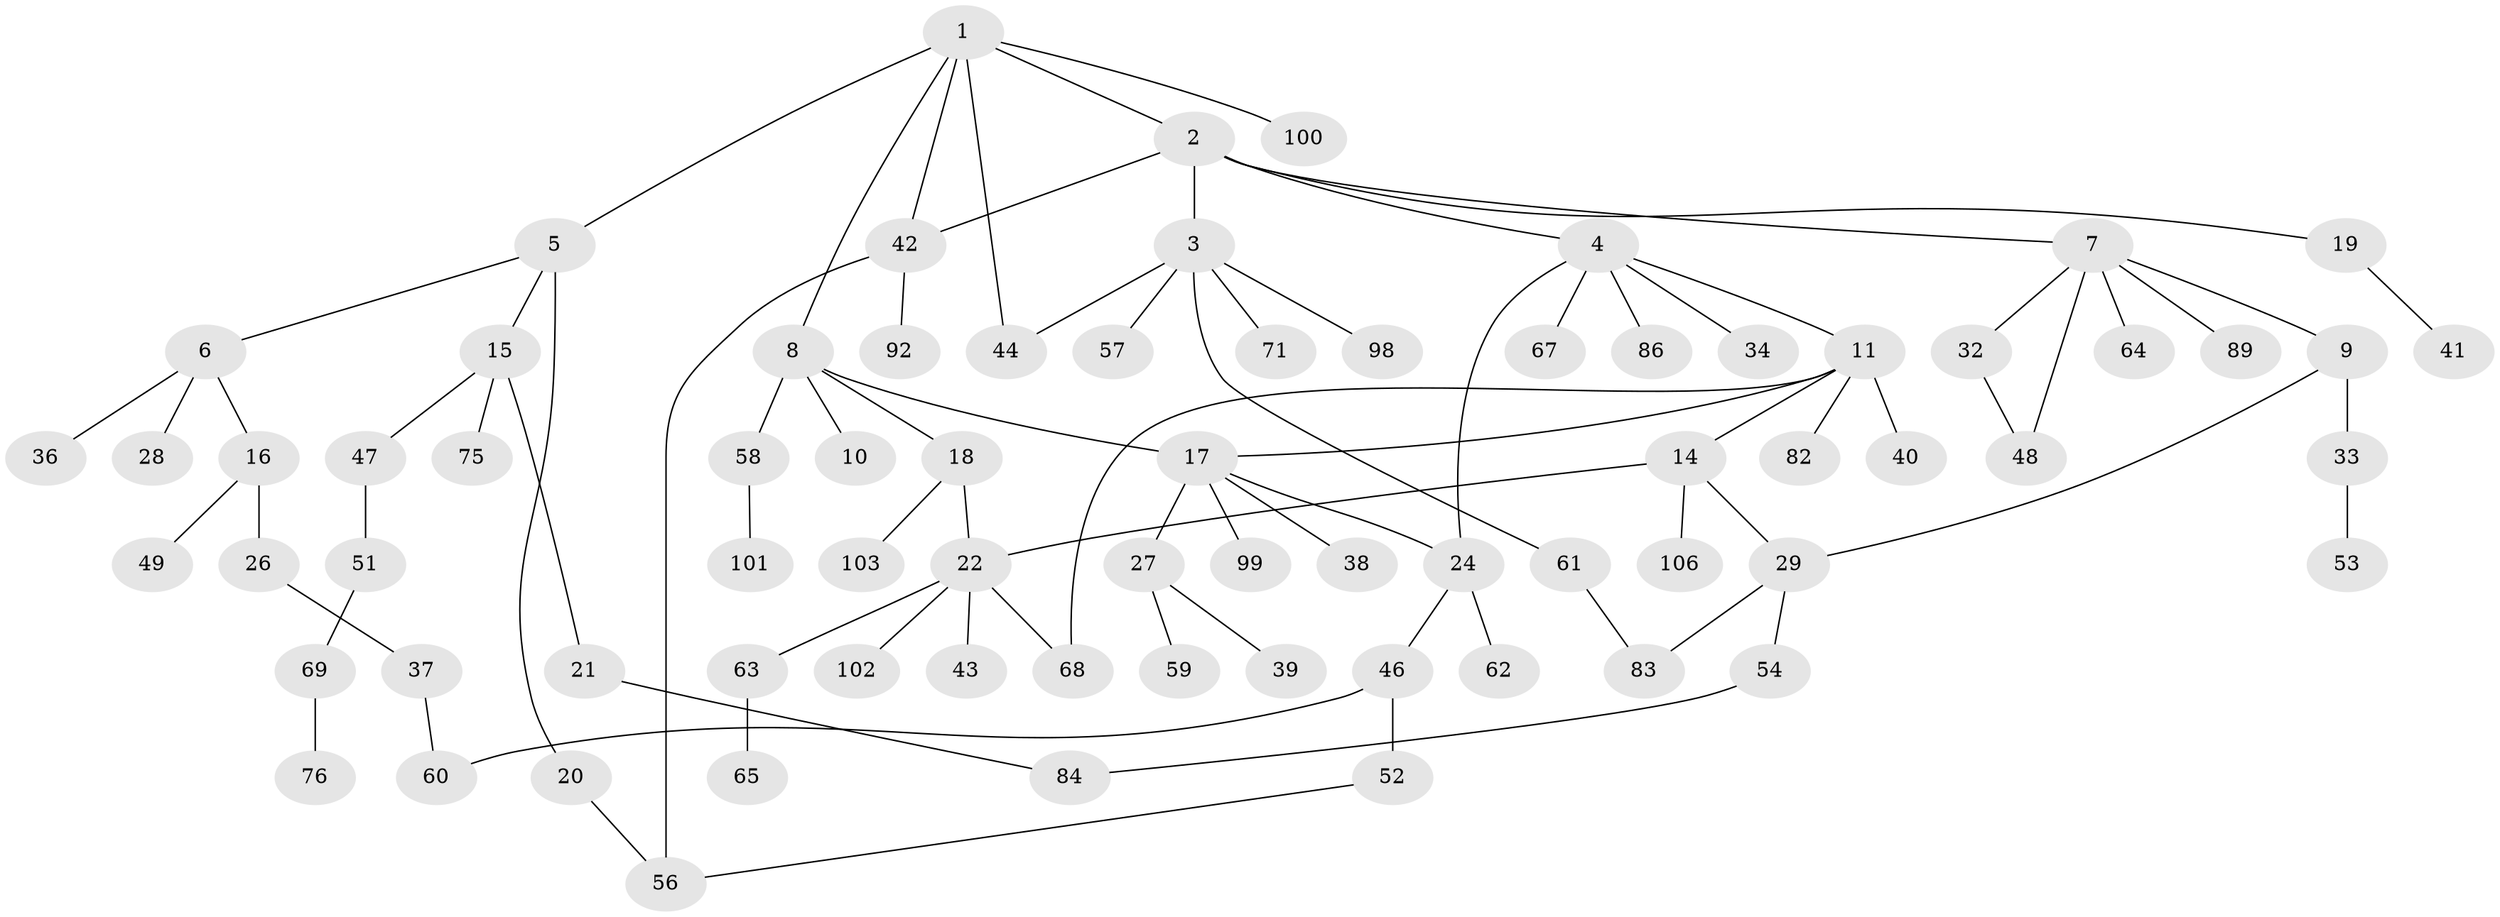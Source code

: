 // original degree distribution, {6: 0.05660377358490566, 4: 0.08490566037735849, 5: 0.018867924528301886, 3: 0.1509433962264151, 1: 0.3867924528301887, 7: 0.009433962264150943, 2: 0.29245283018867924}
// Generated by graph-tools (version 1.1) at 2025/17/03/04/25 18:17:12]
// undirected, 74 vertices, 86 edges
graph export_dot {
graph [start="1"]
  node [color=gray90,style=filled];
  1;
  2;
  3 [super="+50+13"];
  4;
  5;
  6;
  7;
  8;
  9;
  10;
  11 [super="+94+12+77"];
  14;
  15;
  16 [super="+45"];
  17;
  18;
  19;
  20 [super="+55+35"];
  21;
  22 [super="+23"];
  24 [super="+30"];
  26 [super="+31"];
  27;
  28;
  29 [super="+81"];
  32 [super="+80"];
  33;
  34 [super="+85"];
  36;
  37;
  38;
  39;
  40;
  41;
  42;
  43;
  44 [super="+88+95"];
  46 [super="+78"];
  47;
  48;
  49;
  51;
  52 [super="+74"];
  53 [super="+105"];
  54;
  56;
  57;
  58;
  59 [super="+97+90"];
  60;
  61;
  62 [super="+73"];
  63;
  64 [super="+87"];
  65;
  67;
  68;
  69;
  71;
  75;
  76;
  82;
  83;
  84;
  86;
  89;
  92 [super="+93"];
  98;
  99;
  100;
  101;
  102;
  103;
  106;
  1 -- 2;
  1 -- 5;
  1 -- 8;
  1 -- 42;
  1 -- 44;
  1 -- 100;
  2 -- 3;
  2 -- 4;
  2 -- 7;
  2 -- 19;
  2 -- 42;
  3 -- 57;
  3 -- 61;
  3 -- 98;
  3 -- 44;
  3 -- 71;
  4 -- 11;
  4 -- 34;
  4 -- 67;
  4 -- 86;
  4 -- 24;
  5 -- 6;
  5 -- 15;
  5 -- 20;
  6 -- 16;
  6 -- 28;
  6 -- 36;
  7 -- 9;
  7 -- 32;
  7 -- 48;
  7 -- 64;
  7 -- 89;
  8 -- 10;
  8 -- 17;
  8 -- 18;
  8 -- 58;
  9 -- 29;
  9 -- 33;
  11 -- 14;
  11 -- 82;
  11 -- 40;
  11 -- 17;
  11 -- 68;
  14 -- 106;
  14 -- 22;
  14 -- 29;
  15 -- 21;
  15 -- 47;
  15 -- 75;
  16 -- 26;
  16 -- 49;
  17 -- 24 [weight=2];
  17 -- 27;
  17 -- 38;
  17 -- 99;
  18 -- 22;
  18 -- 103;
  19 -- 41;
  20 -- 56;
  21 -- 84;
  22 -- 63;
  22 -- 102;
  22 -- 43;
  22 -- 68;
  24 -- 62;
  24 -- 46;
  26 -- 37;
  27 -- 39;
  27 -- 59;
  29 -- 54;
  29 -- 83;
  32 -- 48;
  33 -- 53;
  37 -- 60;
  42 -- 92;
  42 -- 56;
  46 -- 52 [weight=2];
  46 -- 60;
  47 -- 51;
  51 -- 69;
  52 -- 56;
  54 -- 84;
  58 -- 101;
  61 -- 83;
  63 -- 65;
  69 -- 76;
}

